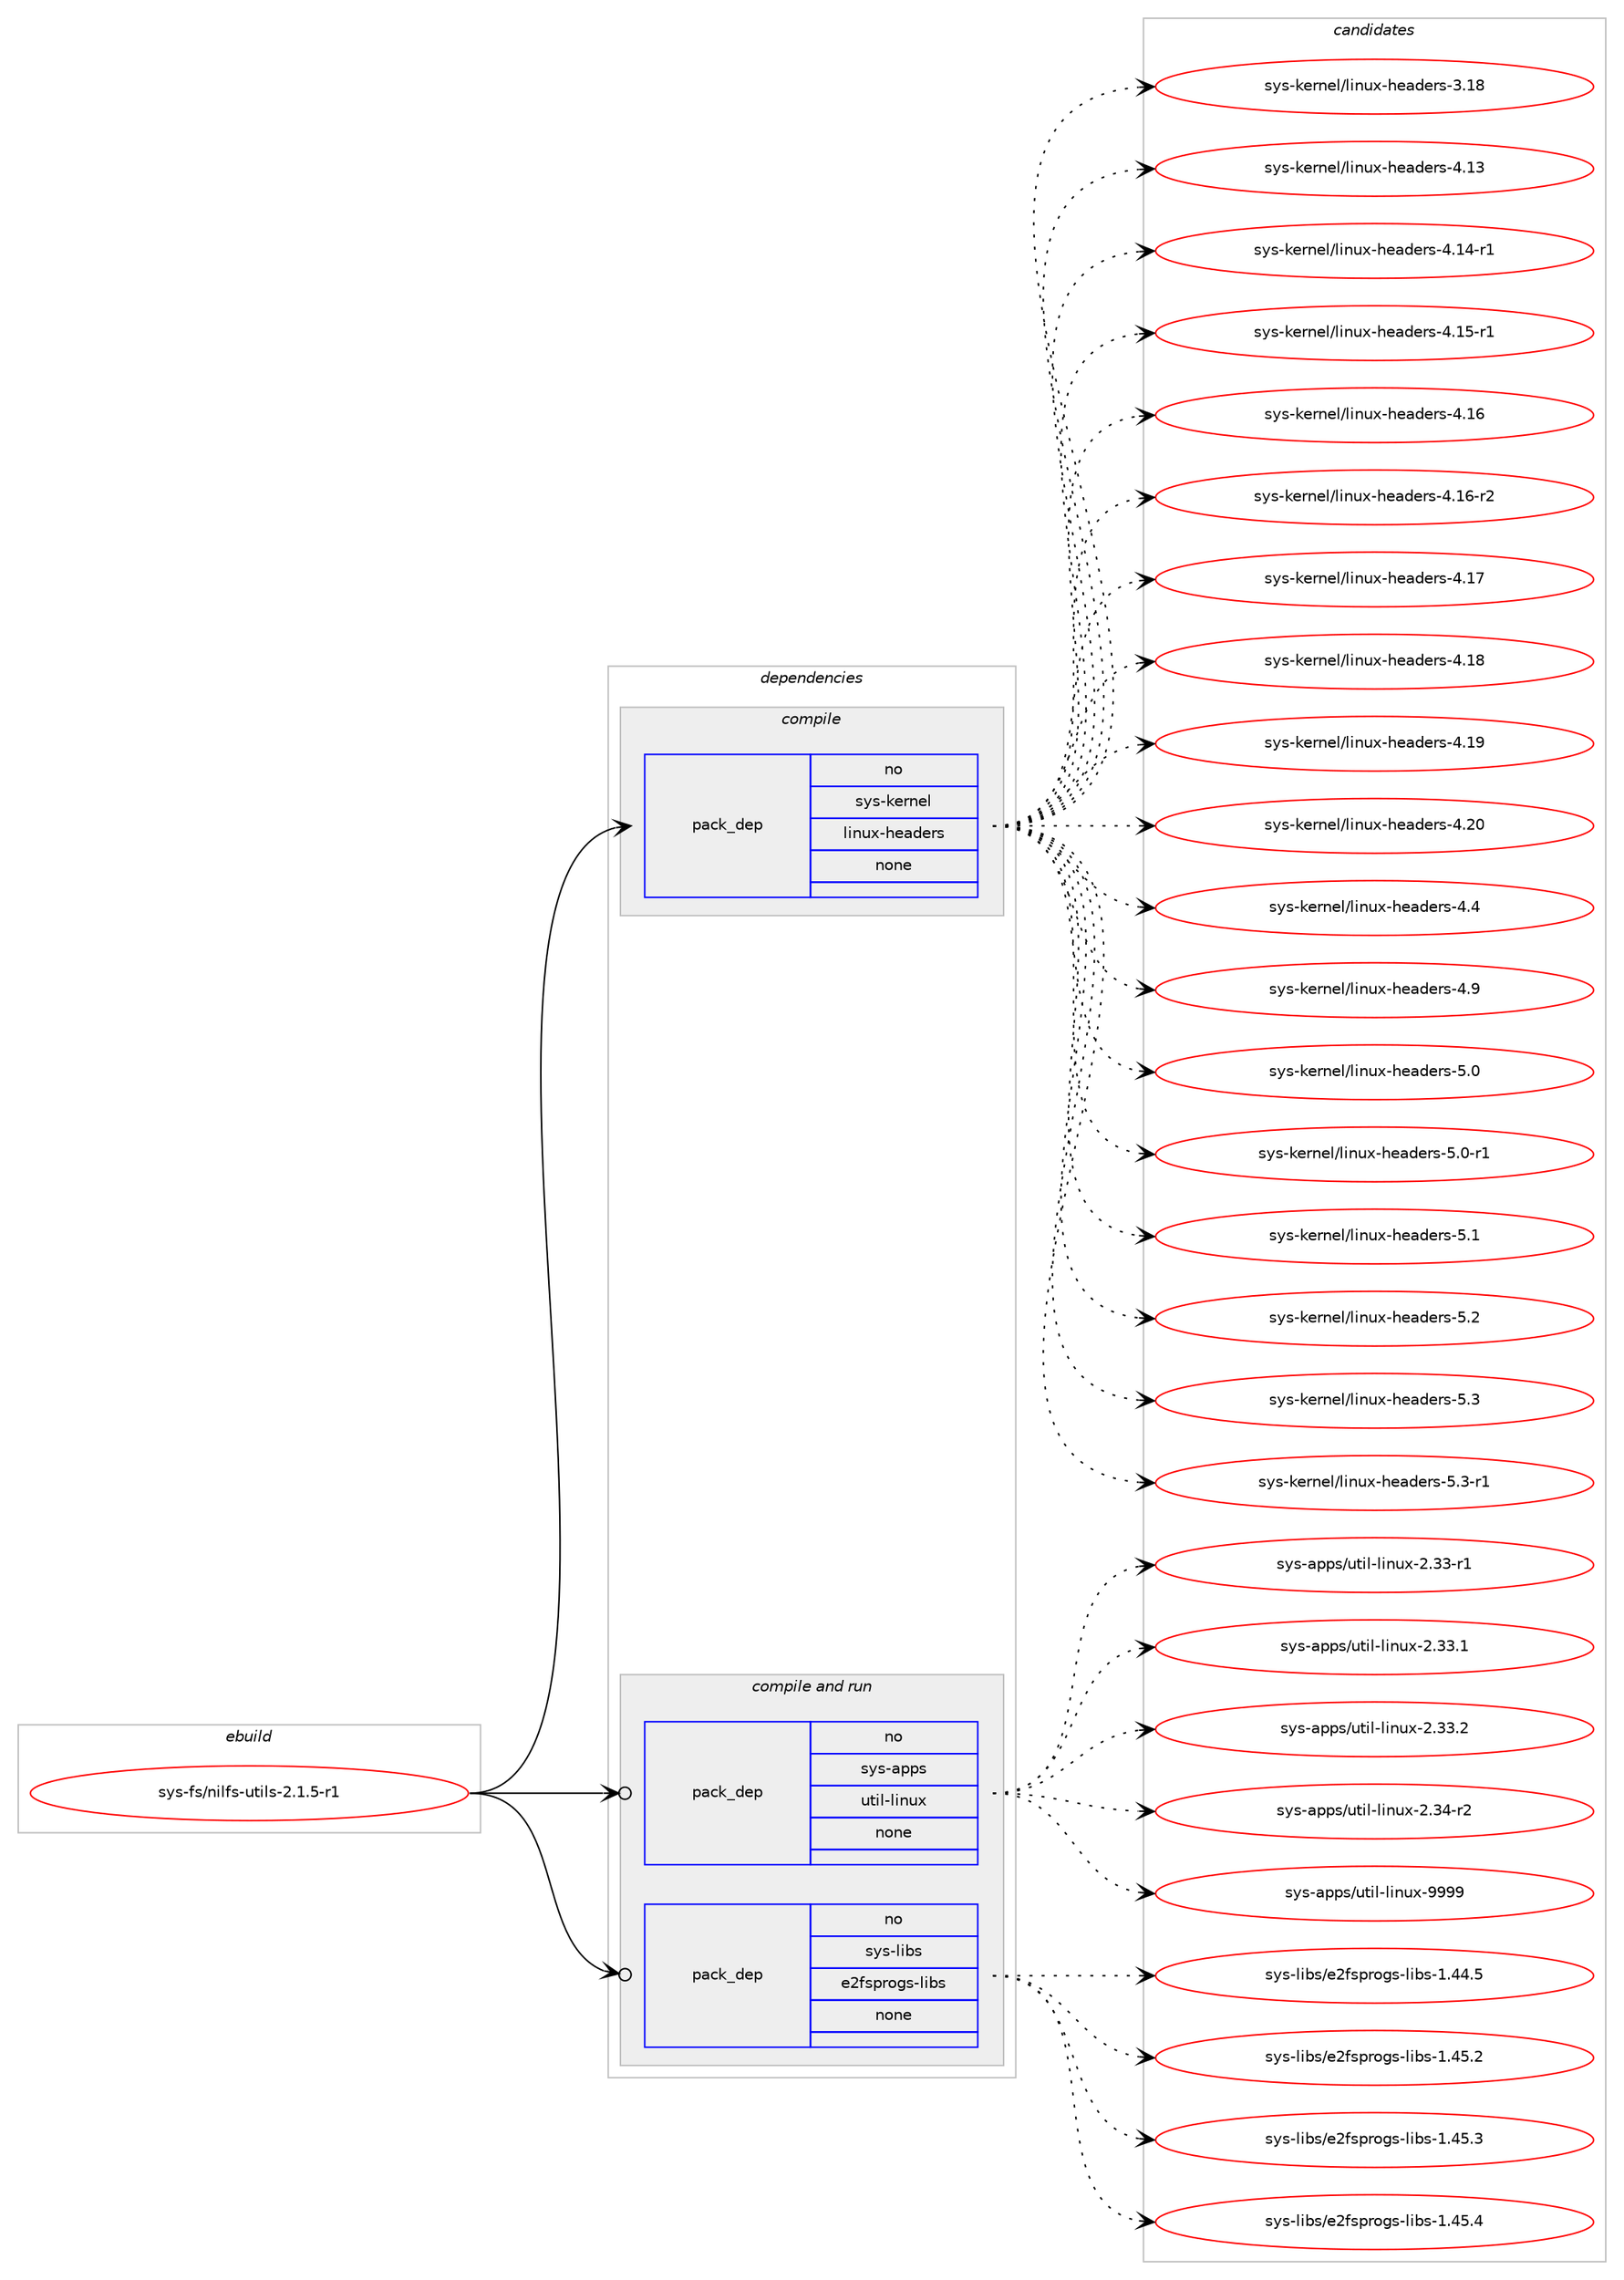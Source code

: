 digraph prolog {

# *************
# Graph options
# *************

newrank=true;
concentrate=true;
compound=true;
graph [rankdir=LR,fontname=Helvetica,fontsize=10,ranksep=1.5];#, ranksep=2.5, nodesep=0.2];
edge  [arrowhead=vee];
node  [fontname=Helvetica,fontsize=10];

# **********
# The ebuild
# **********

subgraph cluster_leftcol {
color=gray;
rank=same;
label=<<i>ebuild</i>>;
id [label="sys-fs/nilfs-utils-2.1.5-r1", color=red, width=4, href="../sys-fs/nilfs-utils-2.1.5-r1.svg"];
}

# ****************
# The dependencies
# ****************

subgraph cluster_midcol {
color=gray;
label=<<i>dependencies</i>>;
subgraph cluster_compile {
fillcolor="#eeeeee";
style=filled;
label=<<i>compile</i>>;
subgraph pack662488 {
dependency892663 [label=<<TABLE BORDER="0" CELLBORDER="1" CELLSPACING="0" CELLPADDING="4" WIDTH="220"><TR><TD ROWSPAN="6" CELLPADDING="30">pack_dep</TD></TR><TR><TD WIDTH="110">no</TD></TR><TR><TD>sys-kernel</TD></TR><TR><TD>linux-headers</TD></TR><TR><TD>none</TD></TR><TR><TD></TD></TR></TABLE>>, shape=none, color=blue];
}
id:e -> dependency892663:w [weight=20,style="solid",arrowhead="vee"];
}
subgraph cluster_compileandrun {
fillcolor="#eeeeee";
style=filled;
label=<<i>compile and run</i>>;
subgraph pack662489 {
dependency892664 [label=<<TABLE BORDER="0" CELLBORDER="1" CELLSPACING="0" CELLPADDING="4" WIDTH="220"><TR><TD ROWSPAN="6" CELLPADDING="30">pack_dep</TD></TR><TR><TD WIDTH="110">no</TD></TR><TR><TD>sys-apps</TD></TR><TR><TD>util-linux</TD></TR><TR><TD>none</TD></TR><TR><TD></TD></TR></TABLE>>, shape=none, color=blue];
}
id:e -> dependency892664:w [weight=20,style="solid",arrowhead="odotvee"];
subgraph pack662490 {
dependency892665 [label=<<TABLE BORDER="0" CELLBORDER="1" CELLSPACING="0" CELLPADDING="4" WIDTH="220"><TR><TD ROWSPAN="6" CELLPADDING="30">pack_dep</TD></TR><TR><TD WIDTH="110">no</TD></TR><TR><TD>sys-libs</TD></TR><TR><TD>e2fsprogs-libs</TD></TR><TR><TD>none</TD></TR><TR><TD></TD></TR></TABLE>>, shape=none, color=blue];
}
id:e -> dependency892665:w [weight=20,style="solid",arrowhead="odotvee"];
}
subgraph cluster_run {
fillcolor="#eeeeee";
style=filled;
label=<<i>run</i>>;
}
}

# **************
# The candidates
# **************

subgraph cluster_choices {
rank=same;
color=gray;
label=<<i>candidates</i>>;

subgraph choice662488 {
color=black;
nodesep=1;
choice115121115451071011141101011084710810511011712045104101971001011141154551464956 [label="sys-kernel/linux-headers-3.18", color=red, width=4,href="../sys-kernel/linux-headers-3.18.svg"];
choice115121115451071011141101011084710810511011712045104101971001011141154552464951 [label="sys-kernel/linux-headers-4.13", color=red, width=4,href="../sys-kernel/linux-headers-4.13.svg"];
choice1151211154510710111411010110847108105110117120451041019710010111411545524649524511449 [label="sys-kernel/linux-headers-4.14-r1", color=red, width=4,href="../sys-kernel/linux-headers-4.14-r1.svg"];
choice1151211154510710111411010110847108105110117120451041019710010111411545524649534511449 [label="sys-kernel/linux-headers-4.15-r1", color=red, width=4,href="../sys-kernel/linux-headers-4.15-r1.svg"];
choice115121115451071011141101011084710810511011712045104101971001011141154552464954 [label="sys-kernel/linux-headers-4.16", color=red, width=4,href="../sys-kernel/linux-headers-4.16.svg"];
choice1151211154510710111411010110847108105110117120451041019710010111411545524649544511450 [label="sys-kernel/linux-headers-4.16-r2", color=red, width=4,href="../sys-kernel/linux-headers-4.16-r2.svg"];
choice115121115451071011141101011084710810511011712045104101971001011141154552464955 [label="sys-kernel/linux-headers-4.17", color=red, width=4,href="../sys-kernel/linux-headers-4.17.svg"];
choice115121115451071011141101011084710810511011712045104101971001011141154552464956 [label="sys-kernel/linux-headers-4.18", color=red, width=4,href="../sys-kernel/linux-headers-4.18.svg"];
choice115121115451071011141101011084710810511011712045104101971001011141154552464957 [label="sys-kernel/linux-headers-4.19", color=red, width=4,href="../sys-kernel/linux-headers-4.19.svg"];
choice115121115451071011141101011084710810511011712045104101971001011141154552465048 [label="sys-kernel/linux-headers-4.20", color=red, width=4,href="../sys-kernel/linux-headers-4.20.svg"];
choice1151211154510710111411010110847108105110117120451041019710010111411545524652 [label="sys-kernel/linux-headers-4.4", color=red, width=4,href="../sys-kernel/linux-headers-4.4.svg"];
choice1151211154510710111411010110847108105110117120451041019710010111411545524657 [label="sys-kernel/linux-headers-4.9", color=red, width=4,href="../sys-kernel/linux-headers-4.9.svg"];
choice1151211154510710111411010110847108105110117120451041019710010111411545534648 [label="sys-kernel/linux-headers-5.0", color=red, width=4,href="../sys-kernel/linux-headers-5.0.svg"];
choice11512111545107101114110101108471081051101171204510410197100101114115455346484511449 [label="sys-kernel/linux-headers-5.0-r1", color=red, width=4,href="../sys-kernel/linux-headers-5.0-r1.svg"];
choice1151211154510710111411010110847108105110117120451041019710010111411545534649 [label="sys-kernel/linux-headers-5.1", color=red, width=4,href="../sys-kernel/linux-headers-5.1.svg"];
choice1151211154510710111411010110847108105110117120451041019710010111411545534650 [label="sys-kernel/linux-headers-5.2", color=red, width=4,href="../sys-kernel/linux-headers-5.2.svg"];
choice1151211154510710111411010110847108105110117120451041019710010111411545534651 [label="sys-kernel/linux-headers-5.3", color=red, width=4,href="../sys-kernel/linux-headers-5.3.svg"];
choice11512111545107101114110101108471081051101171204510410197100101114115455346514511449 [label="sys-kernel/linux-headers-5.3-r1", color=red, width=4,href="../sys-kernel/linux-headers-5.3-r1.svg"];
dependency892663:e -> choice115121115451071011141101011084710810511011712045104101971001011141154551464956:w [style=dotted,weight="100"];
dependency892663:e -> choice115121115451071011141101011084710810511011712045104101971001011141154552464951:w [style=dotted,weight="100"];
dependency892663:e -> choice1151211154510710111411010110847108105110117120451041019710010111411545524649524511449:w [style=dotted,weight="100"];
dependency892663:e -> choice1151211154510710111411010110847108105110117120451041019710010111411545524649534511449:w [style=dotted,weight="100"];
dependency892663:e -> choice115121115451071011141101011084710810511011712045104101971001011141154552464954:w [style=dotted,weight="100"];
dependency892663:e -> choice1151211154510710111411010110847108105110117120451041019710010111411545524649544511450:w [style=dotted,weight="100"];
dependency892663:e -> choice115121115451071011141101011084710810511011712045104101971001011141154552464955:w [style=dotted,weight="100"];
dependency892663:e -> choice115121115451071011141101011084710810511011712045104101971001011141154552464956:w [style=dotted,weight="100"];
dependency892663:e -> choice115121115451071011141101011084710810511011712045104101971001011141154552464957:w [style=dotted,weight="100"];
dependency892663:e -> choice115121115451071011141101011084710810511011712045104101971001011141154552465048:w [style=dotted,weight="100"];
dependency892663:e -> choice1151211154510710111411010110847108105110117120451041019710010111411545524652:w [style=dotted,weight="100"];
dependency892663:e -> choice1151211154510710111411010110847108105110117120451041019710010111411545524657:w [style=dotted,weight="100"];
dependency892663:e -> choice1151211154510710111411010110847108105110117120451041019710010111411545534648:w [style=dotted,weight="100"];
dependency892663:e -> choice11512111545107101114110101108471081051101171204510410197100101114115455346484511449:w [style=dotted,weight="100"];
dependency892663:e -> choice1151211154510710111411010110847108105110117120451041019710010111411545534649:w [style=dotted,weight="100"];
dependency892663:e -> choice1151211154510710111411010110847108105110117120451041019710010111411545534650:w [style=dotted,weight="100"];
dependency892663:e -> choice1151211154510710111411010110847108105110117120451041019710010111411545534651:w [style=dotted,weight="100"];
dependency892663:e -> choice11512111545107101114110101108471081051101171204510410197100101114115455346514511449:w [style=dotted,weight="100"];
}
subgraph choice662489 {
color=black;
nodesep=1;
choice1151211154597112112115471171161051084510810511011712045504651514511449 [label="sys-apps/util-linux-2.33-r1", color=red, width=4,href="../sys-apps/util-linux-2.33-r1.svg"];
choice1151211154597112112115471171161051084510810511011712045504651514649 [label="sys-apps/util-linux-2.33.1", color=red, width=4,href="../sys-apps/util-linux-2.33.1.svg"];
choice1151211154597112112115471171161051084510810511011712045504651514650 [label="sys-apps/util-linux-2.33.2", color=red, width=4,href="../sys-apps/util-linux-2.33.2.svg"];
choice1151211154597112112115471171161051084510810511011712045504651524511450 [label="sys-apps/util-linux-2.34-r2", color=red, width=4,href="../sys-apps/util-linux-2.34-r2.svg"];
choice115121115459711211211547117116105108451081051101171204557575757 [label="sys-apps/util-linux-9999", color=red, width=4,href="../sys-apps/util-linux-9999.svg"];
dependency892664:e -> choice1151211154597112112115471171161051084510810511011712045504651514511449:w [style=dotted,weight="100"];
dependency892664:e -> choice1151211154597112112115471171161051084510810511011712045504651514649:w [style=dotted,weight="100"];
dependency892664:e -> choice1151211154597112112115471171161051084510810511011712045504651514650:w [style=dotted,weight="100"];
dependency892664:e -> choice1151211154597112112115471171161051084510810511011712045504651524511450:w [style=dotted,weight="100"];
dependency892664:e -> choice115121115459711211211547117116105108451081051101171204557575757:w [style=dotted,weight="100"];
}
subgraph choice662490 {
color=black;
nodesep=1;
choice11512111545108105981154710150102115112114111103115451081059811545494652524653 [label="sys-libs/e2fsprogs-libs-1.44.5", color=red, width=4,href="../sys-libs/e2fsprogs-libs-1.44.5.svg"];
choice11512111545108105981154710150102115112114111103115451081059811545494652534650 [label="sys-libs/e2fsprogs-libs-1.45.2", color=red, width=4,href="../sys-libs/e2fsprogs-libs-1.45.2.svg"];
choice11512111545108105981154710150102115112114111103115451081059811545494652534651 [label="sys-libs/e2fsprogs-libs-1.45.3", color=red, width=4,href="../sys-libs/e2fsprogs-libs-1.45.3.svg"];
choice11512111545108105981154710150102115112114111103115451081059811545494652534652 [label="sys-libs/e2fsprogs-libs-1.45.4", color=red, width=4,href="../sys-libs/e2fsprogs-libs-1.45.4.svg"];
dependency892665:e -> choice11512111545108105981154710150102115112114111103115451081059811545494652524653:w [style=dotted,weight="100"];
dependency892665:e -> choice11512111545108105981154710150102115112114111103115451081059811545494652534650:w [style=dotted,weight="100"];
dependency892665:e -> choice11512111545108105981154710150102115112114111103115451081059811545494652534651:w [style=dotted,weight="100"];
dependency892665:e -> choice11512111545108105981154710150102115112114111103115451081059811545494652534652:w [style=dotted,weight="100"];
}
}

}
